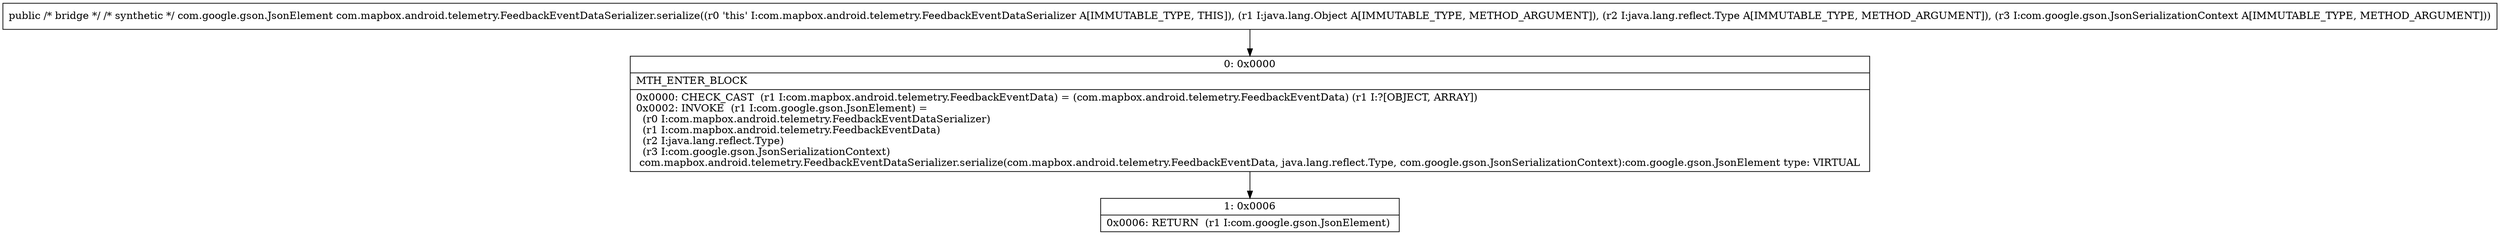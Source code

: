 digraph "CFG forcom.mapbox.android.telemetry.FeedbackEventDataSerializer.serialize(Ljava\/lang\/Object;Ljava\/lang\/reflect\/Type;Lcom\/google\/gson\/JsonSerializationContext;)Lcom\/google\/gson\/JsonElement;" {
Node_0 [shape=record,label="{0\:\ 0x0000|MTH_ENTER_BLOCK\l|0x0000: CHECK_CAST  (r1 I:com.mapbox.android.telemetry.FeedbackEventData) = (com.mapbox.android.telemetry.FeedbackEventData) (r1 I:?[OBJECT, ARRAY]) \l0x0002: INVOKE  (r1 I:com.google.gson.JsonElement) = \l  (r0 I:com.mapbox.android.telemetry.FeedbackEventDataSerializer)\l  (r1 I:com.mapbox.android.telemetry.FeedbackEventData)\l  (r2 I:java.lang.reflect.Type)\l  (r3 I:com.google.gson.JsonSerializationContext)\l com.mapbox.android.telemetry.FeedbackEventDataSerializer.serialize(com.mapbox.android.telemetry.FeedbackEventData, java.lang.reflect.Type, com.google.gson.JsonSerializationContext):com.google.gson.JsonElement type: VIRTUAL \l}"];
Node_1 [shape=record,label="{1\:\ 0x0006|0x0006: RETURN  (r1 I:com.google.gson.JsonElement) \l}"];
MethodNode[shape=record,label="{public \/* bridge *\/ \/* synthetic *\/ com.google.gson.JsonElement com.mapbox.android.telemetry.FeedbackEventDataSerializer.serialize((r0 'this' I:com.mapbox.android.telemetry.FeedbackEventDataSerializer A[IMMUTABLE_TYPE, THIS]), (r1 I:java.lang.Object A[IMMUTABLE_TYPE, METHOD_ARGUMENT]), (r2 I:java.lang.reflect.Type A[IMMUTABLE_TYPE, METHOD_ARGUMENT]), (r3 I:com.google.gson.JsonSerializationContext A[IMMUTABLE_TYPE, METHOD_ARGUMENT])) }"];
MethodNode -> Node_0;
Node_0 -> Node_1;
}

